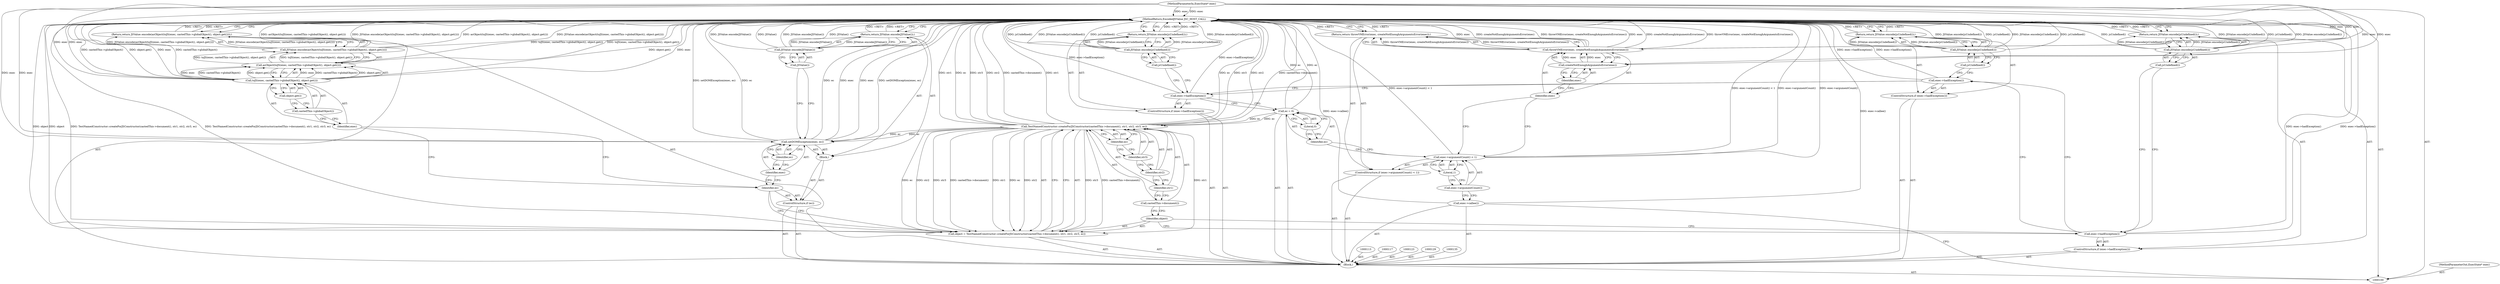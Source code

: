 digraph "0_Chrome_b944f670bb7a8a919daac497a4ea0536c954c201_19" {
"1000160" [label="(MethodReturn,EncodedJSValue JSC_HOST_CALL)"];
"1000101" [label="(MethodParameterIn,ExecState* exec)"];
"1000239" [label="(MethodParameterOut,ExecState* exec)"];
"1000124" [label="(ControlStructure,if (exec->hadException()))"];
"1000125" [label="(Call,exec->hadException())"];
"1000127" [label="(Call,JSValue::encode(jsUndefined()))"];
"1000128" [label="(Call,jsUndefined())"];
"1000126" [label="(Return,return JSValue::encode(jsUndefined());)"];
"1000130" [label="(ControlStructure,if (exec->hadException()))"];
"1000131" [label="(Call,exec->hadException())"];
"1000133" [label="(Call,JSValue::encode(jsUndefined()))"];
"1000134" [label="(Call,jsUndefined())"];
"1000132" [label="(Return,return JSValue::encode(jsUndefined());)"];
"1000140" [label="(Identifier,str1)"];
"1000141" [label="(Identifier,str2)"];
"1000142" [label="(Identifier,str3)"];
"1000143" [label="(Identifier,ec)"];
"1000136" [label="(Call,object = TestNamedConstructor::createForJSConstructor(castedThis->document(), str1, str2, str3, ec))"];
"1000137" [label="(Identifier,object)"];
"1000138" [label="(Call,TestNamedConstructor::createForJSConstructor(castedThis->document(), str1, str2, str3, ec))"];
"1000139" [label="(Call,castedThis->document())"];
"1000146" [label="(Block,)"];
"1000144" [label="(ControlStructure,if (ec))"];
"1000145" [label="(Identifier,ec)"];
"1000148" [label="(Identifier,exec)"];
"1000149" [label="(Identifier,ec)"];
"1000147" [label="(Call,setDOMException(exec, ec))"];
"1000151" [label="(Call,JSValue::encode(JSValue()))"];
"1000152" [label="(Call,JSValue())"];
"1000150" [label="(Return,return JSValue::encode(JSValue());)"];
"1000102" [label="(Block,)"];
"1000154" [label="(Call,JSValue::encode(asObject(toJS(exec, castedThis->globalObject(), object.get()))))"];
"1000155" [label="(Call,asObject(toJS(exec, castedThis->globalObject(), object.get())))"];
"1000156" [label="(Call,toJS(exec, castedThis->globalObject(), object.get()))"];
"1000153" [label="(Return,return JSValue::encode(asObject(toJS(exec, castedThis->globalObject(), object.get())));)"];
"1000157" [label="(Identifier,exec)"];
"1000158" [label="(Call,castedThis->globalObject())"];
"1000159" [label="(Call,object.get())"];
"1000103" [label="(Call,exec->callee())"];
"1000107" [label="(Literal,1)"];
"1000104" [label="(ControlStructure,if (exec->argumentCount() < 1))"];
"1000105" [label="(Call,exec->argumentCount() < 1)"];
"1000106" [label="(Call,exec->argumentCount())"];
"1000109" [label="(Call,throwVMError(exec, createNotEnoughArgumentsError(exec)))"];
"1000110" [label="(Identifier,exec)"];
"1000111" [label="(Call,createNotEnoughArgumentsError(exec))"];
"1000112" [label="(Identifier,exec)"];
"1000108" [label="(Return,return throwVMError(exec, createNotEnoughArgumentsError(exec));)"];
"1000114" [label="(Call,ec = 0)"];
"1000115" [label="(Identifier,ec)"];
"1000116" [label="(Literal,0)"];
"1000118" [label="(ControlStructure,if (exec->hadException()))"];
"1000119" [label="(Call,exec->hadException())"];
"1000121" [label="(Call,JSValue::encode(jsUndefined()))"];
"1000122" [label="(Call,jsUndefined())"];
"1000120" [label="(Return,return JSValue::encode(jsUndefined());)"];
"1000160" -> "1000100"  [label="AST: "];
"1000160" -> "1000108"  [label="CFG: "];
"1000160" -> "1000120"  [label="CFG: "];
"1000160" -> "1000126"  [label="CFG: "];
"1000160" -> "1000132"  [label="CFG: "];
"1000160" -> "1000150"  [label="CFG: "];
"1000160" -> "1000153"  [label="CFG: "];
"1000153" -> "1000160"  [label="DDG: <RET>"];
"1000126" -> "1000160"  [label="DDG: <RET>"];
"1000120" -> "1000160"  [label="DDG: <RET>"];
"1000132" -> "1000160"  [label="DDG: <RET>"];
"1000108" -> "1000160"  [label="DDG: <RET>"];
"1000156" -> "1000160"  [label="DDG: object.get()"];
"1000156" -> "1000160"  [label="DDG: exec"];
"1000156" -> "1000160"  [label="DDG: castedThis->globalObject()"];
"1000138" -> "1000160"  [label="DDG: str3"];
"1000138" -> "1000160"  [label="DDG: str2"];
"1000138" -> "1000160"  [label="DDG: castedThis->document()"];
"1000138" -> "1000160"  [label="DDG: str1"];
"1000138" -> "1000160"  [label="DDG: ec"];
"1000125" -> "1000160"  [label="DDG: exec->hadException()"];
"1000151" -> "1000160"  [label="DDG: JSValue::encode(JSValue())"];
"1000151" -> "1000160"  [label="DDG: JSValue()"];
"1000105" -> "1000160"  [label="DDG: exec->argumentCount() < 1"];
"1000105" -> "1000160"  [label="DDG: exec->argumentCount()"];
"1000127" -> "1000160"  [label="DDG: JSValue::encode(jsUndefined())"];
"1000127" -> "1000160"  [label="DDG: jsUndefined()"];
"1000133" -> "1000160"  [label="DDG: JSValue::encode(jsUndefined())"];
"1000133" -> "1000160"  [label="DDG: jsUndefined()"];
"1000154" -> "1000160"  [label="DDG: JSValue::encode(asObject(toJS(exec, castedThis->globalObject(), object.get())))"];
"1000154" -> "1000160"  [label="DDG: asObject(toJS(exec, castedThis->globalObject(), object.get()))"];
"1000119" -> "1000160"  [label="DDG: exec->hadException()"];
"1000131" -> "1000160"  [label="DDG: exec->hadException()"];
"1000103" -> "1000160"  [label="DDG: exec->callee()"];
"1000114" -> "1000160"  [label="DDG: ec"];
"1000121" -> "1000160"  [label="DDG: JSValue::encode(jsUndefined())"];
"1000121" -> "1000160"  [label="DDG: jsUndefined()"];
"1000147" -> "1000160"  [label="DDG: ec"];
"1000147" -> "1000160"  [label="DDG: exec"];
"1000147" -> "1000160"  [label="DDG: setDOMException(exec, ec)"];
"1000101" -> "1000160"  [label="DDG: exec"];
"1000109" -> "1000160"  [label="DDG: exec"];
"1000109" -> "1000160"  [label="DDG: createNotEnoughArgumentsError(exec)"];
"1000109" -> "1000160"  [label="DDG: throwVMError(exec, createNotEnoughArgumentsError(exec))"];
"1000136" -> "1000160"  [label="DDG: TestNamedConstructor::createForJSConstructor(castedThis->document(), str1, str2, str3, ec)"];
"1000136" -> "1000160"  [label="DDG: object"];
"1000155" -> "1000160"  [label="DDG: toJS(exec, castedThis->globalObject(), object.get())"];
"1000150" -> "1000160"  [label="DDG: <RET>"];
"1000101" -> "1000100"  [label="AST: "];
"1000101" -> "1000160"  [label="DDG: exec"];
"1000101" -> "1000109"  [label="DDG: exec"];
"1000101" -> "1000111"  [label="DDG: exec"];
"1000101" -> "1000147"  [label="DDG: exec"];
"1000101" -> "1000156"  [label="DDG: exec"];
"1000239" -> "1000100"  [label="AST: "];
"1000124" -> "1000102"  [label="AST: "];
"1000125" -> "1000124"  [label="AST: "];
"1000126" -> "1000124"  [label="AST: "];
"1000125" -> "1000124"  [label="AST: "];
"1000125" -> "1000119"  [label="CFG: "];
"1000128" -> "1000125"  [label="CFG: "];
"1000131" -> "1000125"  [label="CFG: "];
"1000125" -> "1000160"  [label="DDG: exec->hadException()"];
"1000127" -> "1000126"  [label="AST: "];
"1000127" -> "1000128"  [label="CFG: "];
"1000128" -> "1000127"  [label="AST: "];
"1000126" -> "1000127"  [label="CFG: "];
"1000127" -> "1000160"  [label="DDG: JSValue::encode(jsUndefined())"];
"1000127" -> "1000160"  [label="DDG: jsUndefined()"];
"1000127" -> "1000126"  [label="DDG: JSValue::encode(jsUndefined())"];
"1000128" -> "1000127"  [label="AST: "];
"1000128" -> "1000125"  [label="CFG: "];
"1000127" -> "1000128"  [label="CFG: "];
"1000126" -> "1000124"  [label="AST: "];
"1000126" -> "1000127"  [label="CFG: "];
"1000127" -> "1000126"  [label="AST: "];
"1000160" -> "1000126"  [label="CFG: "];
"1000126" -> "1000160"  [label="DDG: <RET>"];
"1000127" -> "1000126"  [label="DDG: JSValue::encode(jsUndefined())"];
"1000130" -> "1000102"  [label="AST: "];
"1000131" -> "1000130"  [label="AST: "];
"1000132" -> "1000130"  [label="AST: "];
"1000131" -> "1000130"  [label="AST: "];
"1000131" -> "1000125"  [label="CFG: "];
"1000134" -> "1000131"  [label="CFG: "];
"1000137" -> "1000131"  [label="CFG: "];
"1000131" -> "1000160"  [label="DDG: exec->hadException()"];
"1000133" -> "1000132"  [label="AST: "];
"1000133" -> "1000134"  [label="CFG: "];
"1000134" -> "1000133"  [label="AST: "];
"1000132" -> "1000133"  [label="CFG: "];
"1000133" -> "1000160"  [label="DDG: JSValue::encode(jsUndefined())"];
"1000133" -> "1000160"  [label="DDG: jsUndefined()"];
"1000133" -> "1000132"  [label="DDG: JSValue::encode(jsUndefined())"];
"1000134" -> "1000133"  [label="AST: "];
"1000134" -> "1000131"  [label="CFG: "];
"1000133" -> "1000134"  [label="CFG: "];
"1000132" -> "1000130"  [label="AST: "];
"1000132" -> "1000133"  [label="CFG: "];
"1000133" -> "1000132"  [label="AST: "];
"1000160" -> "1000132"  [label="CFG: "];
"1000132" -> "1000160"  [label="DDG: <RET>"];
"1000133" -> "1000132"  [label="DDG: JSValue::encode(jsUndefined())"];
"1000140" -> "1000138"  [label="AST: "];
"1000140" -> "1000139"  [label="CFG: "];
"1000141" -> "1000140"  [label="CFG: "];
"1000141" -> "1000138"  [label="AST: "];
"1000141" -> "1000140"  [label="CFG: "];
"1000142" -> "1000141"  [label="CFG: "];
"1000142" -> "1000138"  [label="AST: "];
"1000142" -> "1000141"  [label="CFG: "];
"1000143" -> "1000142"  [label="CFG: "];
"1000143" -> "1000138"  [label="AST: "];
"1000143" -> "1000142"  [label="CFG: "];
"1000138" -> "1000143"  [label="CFG: "];
"1000136" -> "1000102"  [label="AST: "];
"1000136" -> "1000138"  [label="CFG: "];
"1000137" -> "1000136"  [label="AST: "];
"1000138" -> "1000136"  [label="AST: "];
"1000145" -> "1000136"  [label="CFG: "];
"1000136" -> "1000160"  [label="DDG: TestNamedConstructor::createForJSConstructor(castedThis->document(), str1, str2, str3, ec)"];
"1000136" -> "1000160"  [label="DDG: object"];
"1000138" -> "1000136"  [label="DDG: str3"];
"1000138" -> "1000136"  [label="DDG: castedThis->document()"];
"1000138" -> "1000136"  [label="DDG: str1"];
"1000138" -> "1000136"  [label="DDG: ec"];
"1000138" -> "1000136"  [label="DDG: str2"];
"1000137" -> "1000136"  [label="AST: "];
"1000137" -> "1000131"  [label="CFG: "];
"1000139" -> "1000137"  [label="CFG: "];
"1000138" -> "1000136"  [label="AST: "];
"1000138" -> "1000143"  [label="CFG: "];
"1000139" -> "1000138"  [label="AST: "];
"1000140" -> "1000138"  [label="AST: "];
"1000141" -> "1000138"  [label="AST: "];
"1000142" -> "1000138"  [label="AST: "];
"1000143" -> "1000138"  [label="AST: "];
"1000136" -> "1000138"  [label="CFG: "];
"1000138" -> "1000160"  [label="DDG: str3"];
"1000138" -> "1000160"  [label="DDG: str2"];
"1000138" -> "1000160"  [label="DDG: castedThis->document()"];
"1000138" -> "1000160"  [label="DDG: str1"];
"1000138" -> "1000160"  [label="DDG: ec"];
"1000138" -> "1000136"  [label="DDG: str3"];
"1000138" -> "1000136"  [label="DDG: castedThis->document()"];
"1000138" -> "1000136"  [label="DDG: str1"];
"1000138" -> "1000136"  [label="DDG: ec"];
"1000138" -> "1000136"  [label="DDG: str2"];
"1000114" -> "1000138"  [label="DDG: ec"];
"1000138" -> "1000147"  [label="DDG: ec"];
"1000139" -> "1000138"  [label="AST: "];
"1000139" -> "1000137"  [label="CFG: "];
"1000140" -> "1000139"  [label="CFG: "];
"1000146" -> "1000144"  [label="AST: "];
"1000147" -> "1000146"  [label="AST: "];
"1000150" -> "1000146"  [label="AST: "];
"1000144" -> "1000102"  [label="AST: "];
"1000145" -> "1000144"  [label="AST: "];
"1000146" -> "1000144"  [label="AST: "];
"1000145" -> "1000144"  [label="AST: "];
"1000145" -> "1000136"  [label="CFG: "];
"1000148" -> "1000145"  [label="CFG: "];
"1000157" -> "1000145"  [label="CFG: "];
"1000148" -> "1000147"  [label="AST: "];
"1000148" -> "1000145"  [label="CFG: "];
"1000149" -> "1000148"  [label="CFG: "];
"1000149" -> "1000147"  [label="AST: "];
"1000149" -> "1000148"  [label="CFG: "];
"1000147" -> "1000149"  [label="CFG: "];
"1000147" -> "1000146"  [label="AST: "];
"1000147" -> "1000149"  [label="CFG: "];
"1000148" -> "1000147"  [label="AST: "];
"1000149" -> "1000147"  [label="AST: "];
"1000152" -> "1000147"  [label="CFG: "];
"1000147" -> "1000160"  [label="DDG: ec"];
"1000147" -> "1000160"  [label="DDG: exec"];
"1000147" -> "1000160"  [label="DDG: setDOMException(exec, ec)"];
"1000101" -> "1000147"  [label="DDG: exec"];
"1000138" -> "1000147"  [label="DDG: ec"];
"1000151" -> "1000150"  [label="AST: "];
"1000151" -> "1000152"  [label="CFG: "];
"1000152" -> "1000151"  [label="AST: "];
"1000150" -> "1000151"  [label="CFG: "];
"1000151" -> "1000160"  [label="DDG: JSValue::encode(JSValue())"];
"1000151" -> "1000160"  [label="DDG: JSValue()"];
"1000151" -> "1000150"  [label="DDG: JSValue::encode(JSValue())"];
"1000152" -> "1000151"  [label="AST: "];
"1000152" -> "1000147"  [label="CFG: "];
"1000151" -> "1000152"  [label="CFG: "];
"1000150" -> "1000146"  [label="AST: "];
"1000150" -> "1000151"  [label="CFG: "];
"1000151" -> "1000150"  [label="AST: "];
"1000160" -> "1000150"  [label="CFG: "];
"1000150" -> "1000160"  [label="DDG: <RET>"];
"1000151" -> "1000150"  [label="DDG: JSValue::encode(JSValue())"];
"1000102" -> "1000100"  [label="AST: "];
"1000103" -> "1000102"  [label="AST: "];
"1000104" -> "1000102"  [label="AST: "];
"1000113" -> "1000102"  [label="AST: "];
"1000114" -> "1000102"  [label="AST: "];
"1000117" -> "1000102"  [label="AST: "];
"1000118" -> "1000102"  [label="AST: "];
"1000123" -> "1000102"  [label="AST: "];
"1000124" -> "1000102"  [label="AST: "];
"1000129" -> "1000102"  [label="AST: "];
"1000130" -> "1000102"  [label="AST: "];
"1000135" -> "1000102"  [label="AST: "];
"1000136" -> "1000102"  [label="AST: "];
"1000144" -> "1000102"  [label="AST: "];
"1000153" -> "1000102"  [label="AST: "];
"1000154" -> "1000153"  [label="AST: "];
"1000154" -> "1000155"  [label="CFG: "];
"1000155" -> "1000154"  [label="AST: "];
"1000153" -> "1000154"  [label="CFG: "];
"1000154" -> "1000160"  [label="DDG: JSValue::encode(asObject(toJS(exec, castedThis->globalObject(), object.get())))"];
"1000154" -> "1000160"  [label="DDG: asObject(toJS(exec, castedThis->globalObject(), object.get()))"];
"1000154" -> "1000153"  [label="DDG: JSValue::encode(asObject(toJS(exec, castedThis->globalObject(), object.get())))"];
"1000155" -> "1000154"  [label="DDG: toJS(exec, castedThis->globalObject(), object.get())"];
"1000155" -> "1000154"  [label="AST: "];
"1000155" -> "1000156"  [label="CFG: "];
"1000156" -> "1000155"  [label="AST: "];
"1000154" -> "1000155"  [label="CFG: "];
"1000155" -> "1000160"  [label="DDG: toJS(exec, castedThis->globalObject(), object.get())"];
"1000155" -> "1000154"  [label="DDG: toJS(exec, castedThis->globalObject(), object.get())"];
"1000156" -> "1000155"  [label="DDG: exec"];
"1000156" -> "1000155"  [label="DDG: castedThis->globalObject()"];
"1000156" -> "1000155"  [label="DDG: object.get()"];
"1000156" -> "1000155"  [label="AST: "];
"1000156" -> "1000159"  [label="CFG: "];
"1000157" -> "1000156"  [label="AST: "];
"1000158" -> "1000156"  [label="AST: "];
"1000159" -> "1000156"  [label="AST: "];
"1000155" -> "1000156"  [label="CFG: "];
"1000156" -> "1000160"  [label="DDG: object.get()"];
"1000156" -> "1000160"  [label="DDG: exec"];
"1000156" -> "1000160"  [label="DDG: castedThis->globalObject()"];
"1000156" -> "1000155"  [label="DDG: exec"];
"1000156" -> "1000155"  [label="DDG: castedThis->globalObject()"];
"1000156" -> "1000155"  [label="DDG: object.get()"];
"1000101" -> "1000156"  [label="DDG: exec"];
"1000153" -> "1000102"  [label="AST: "];
"1000153" -> "1000154"  [label="CFG: "];
"1000154" -> "1000153"  [label="AST: "];
"1000160" -> "1000153"  [label="CFG: "];
"1000153" -> "1000160"  [label="DDG: <RET>"];
"1000154" -> "1000153"  [label="DDG: JSValue::encode(asObject(toJS(exec, castedThis->globalObject(), object.get())))"];
"1000157" -> "1000156"  [label="AST: "];
"1000157" -> "1000145"  [label="CFG: "];
"1000158" -> "1000157"  [label="CFG: "];
"1000158" -> "1000156"  [label="AST: "];
"1000158" -> "1000157"  [label="CFG: "];
"1000159" -> "1000158"  [label="CFG: "];
"1000159" -> "1000156"  [label="AST: "];
"1000159" -> "1000158"  [label="CFG: "];
"1000156" -> "1000159"  [label="CFG: "];
"1000103" -> "1000102"  [label="AST: "];
"1000103" -> "1000100"  [label="CFG: "];
"1000106" -> "1000103"  [label="CFG: "];
"1000103" -> "1000160"  [label="DDG: exec->callee()"];
"1000107" -> "1000105"  [label="AST: "];
"1000107" -> "1000106"  [label="CFG: "];
"1000105" -> "1000107"  [label="CFG: "];
"1000104" -> "1000102"  [label="AST: "];
"1000105" -> "1000104"  [label="AST: "];
"1000108" -> "1000104"  [label="AST: "];
"1000105" -> "1000104"  [label="AST: "];
"1000105" -> "1000107"  [label="CFG: "];
"1000106" -> "1000105"  [label="AST: "];
"1000107" -> "1000105"  [label="AST: "];
"1000110" -> "1000105"  [label="CFG: "];
"1000115" -> "1000105"  [label="CFG: "];
"1000105" -> "1000160"  [label="DDG: exec->argumentCount() < 1"];
"1000105" -> "1000160"  [label="DDG: exec->argumentCount()"];
"1000106" -> "1000105"  [label="AST: "];
"1000106" -> "1000103"  [label="CFG: "];
"1000107" -> "1000106"  [label="CFG: "];
"1000109" -> "1000108"  [label="AST: "];
"1000109" -> "1000111"  [label="CFG: "];
"1000110" -> "1000109"  [label="AST: "];
"1000111" -> "1000109"  [label="AST: "];
"1000108" -> "1000109"  [label="CFG: "];
"1000109" -> "1000160"  [label="DDG: exec"];
"1000109" -> "1000160"  [label="DDG: createNotEnoughArgumentsError(exec)"];
"1000109" -> "1000160"  [label="DDG: throwVMError(exec, createNotEnoughArgumentsError(exec))"];
"1000109" -> "1000108"  [label="DDG: throwVMError(exec, createNotEnoughArgumentsError(exec))"];
"1000111" -> "1000109"  [label="DDG: exec"];
"1000101" -> "1000109"  [label="DDG: exec"];
"1000110" -> "1000109"  [label="AST: "];
"1000110" -> "1000105"  [label="CFG: "];
"1000112" -> "1000110"  [label="CFG: "];
"1000111" -> "1000109"  [label="AST: "];
"1000111" -> "1000112"  [label="CFG: "];
"1000112" -> "1000111"  [label="AST: "];
"1000109" -> "1000111"  [label="CFG: "];
"1000111" -> "1000109"  [label="DDG: exec"];
"1000101" -> "1000111"  [label="DDG: exec"];
"1000112" -> "1000111"  [label="AST: "];
"1000112" -> "1000110"  [label="CFG: "];
"1000111" -> "1000112"  [label="CFG: "];
"1000108" -> "1000104"  [label="AST: "];
"1000108" -> "1000109"  [label="CFG: "];
"1000109" -> "1000108"  [label="AST: "];
"1000160" -> "1000108"  [label="CFG: "];
"1000108" -> "1000160"  [label="DDG: <RET>"];
"1000109" -> "1000108"  [label="DDG: throwVMError(exec, createNotEnoughArgumentsError(exec))"];
"1000114" -> "1000102"  [label="AST: "];
"1000114" -> "1000116"  [label="CFG: "];
"1000115" -> "1000114"  [label="AST: "];
"1000116" -> "1000114"  [label="AST: "];
"1000119" -> "1000114"  [label="CFG: "];
"1000114" -> "1000160"  [label="DDG: ec"];
"1000114" -> "1000138"  [label="DDG: ec"];
"1000115" -> "1000114"  [label="AST: "];
"1000115" -> "1000105"  [label="CFG: "];
"1000116" -> "1000115"  [label="CFG: "];
"1000116" -> "1000114"  [label="AST: "];
"1000116" -> "1000115"  [label="CFG: "];
"1000114" -> "1000116"  [label="CFG: "];
"1000118" -> "1000102"  [label="AST: "];
"1000119" -> "1000118"  [label="AST: "];
"1000120" -> "1000118"  [label="AST: "];
"1000119" -> "1000118"  [label="AST: "];
"1000119" -> "1000114"  [label="CFG: "];
"1000122" -> "1000119"  [label="CFG: "];
"1000125" -> "1000119"  [label="CFG: "];
"1000119" -> "1000160"  [label="DDG: exec->hadException()"];
"1000121" -> "1000120"  [label="AST: "];
"1000121" -> "1000122"  [label="CFG: "];
"1000122" -> "1000121"  [label="AST: "];
"1000120" -> "1000121"  [label="CFG: "];
"1000121" -> "1000160"  [label="DDG: JSValue::encode(jsUndefined())"];
"1000121" -> "1000160"  [label="DDG: jsUndefined()"];
"1000121" -> "1000120"  [label="DDG: JSValue::encode(jsUndefined())"];
"1000122" -> "1000121"  [label="AST: "];
"1000122" -> "1000119"  [label="CFG: "];
"1000121" -> "1000122"  [label="CFG: "];
"1000120" -> "1000118"  [label="AST: "];
"1000120" -> "1000121"  [label="CFG: "];
"1000121" -> "1000120"  [label="AST: "];
"1000160" -> "1000120"  [label="CFG: "];
"1000120" -> "1000160"  [label="DDG: <RET>"];
"1000121" -> "1000120"  [label="DDG: JSValue::encode(jsUndefined())"];
}
